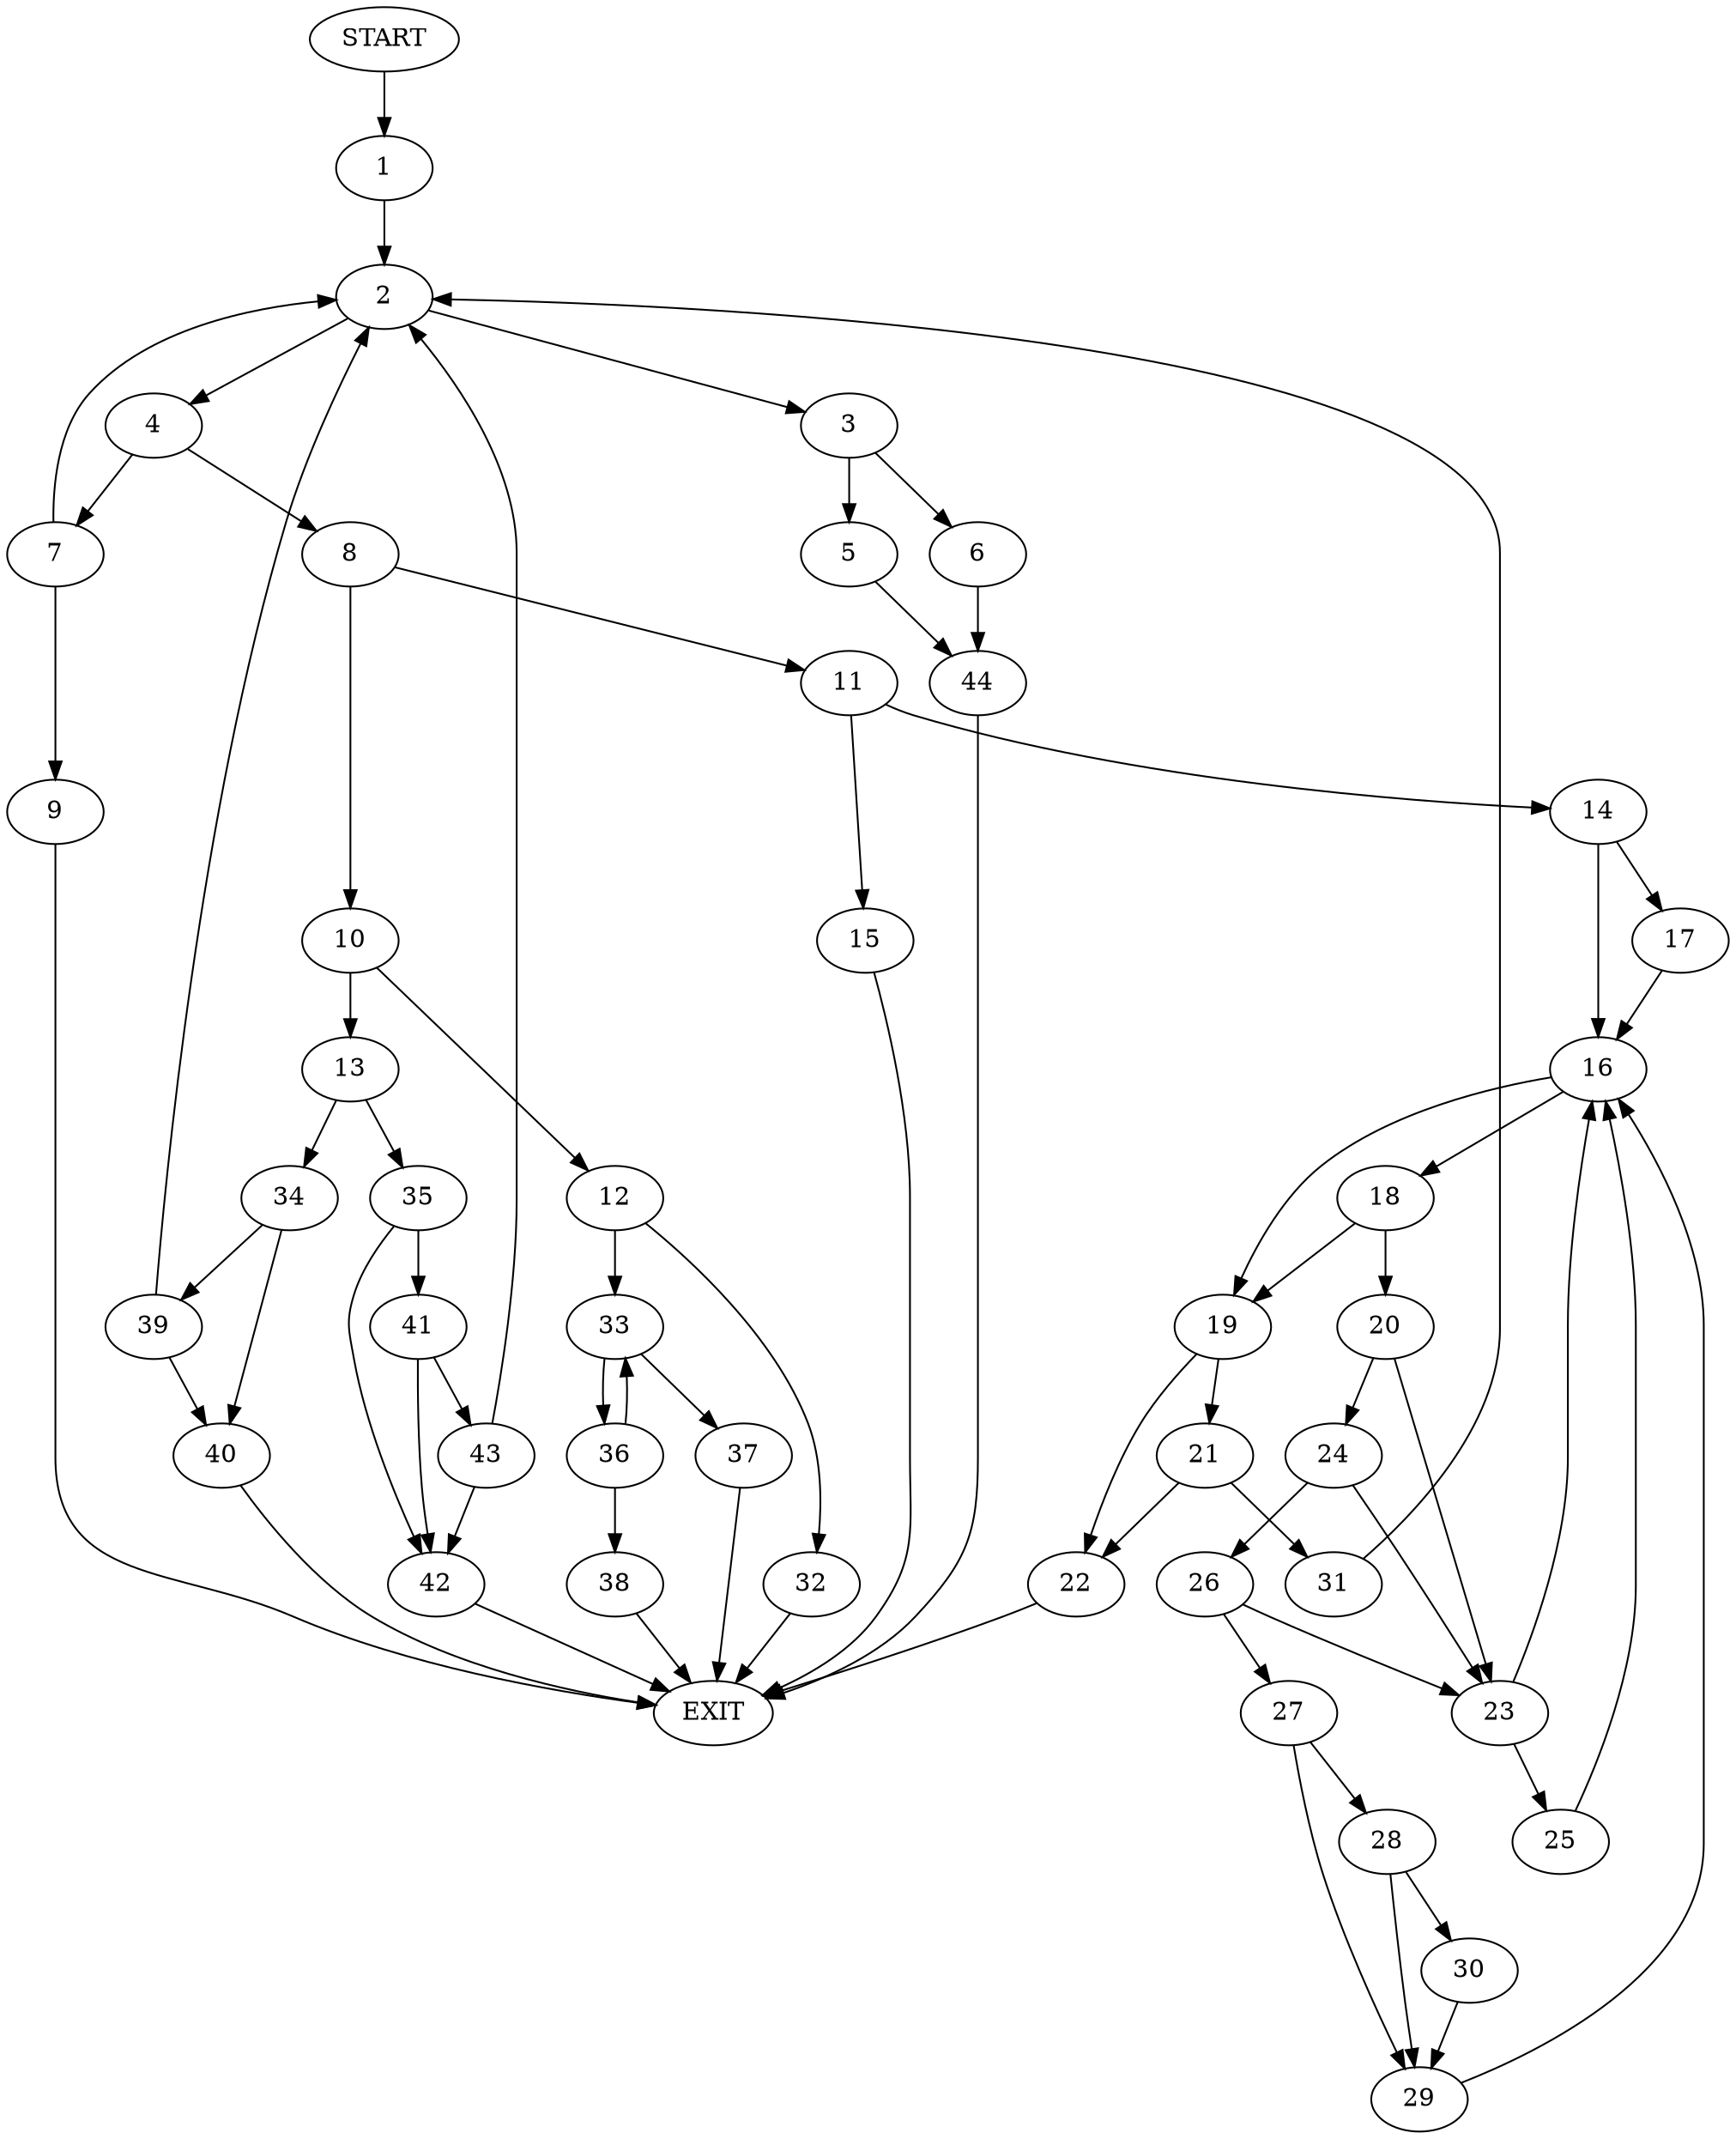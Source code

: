 digraph {
0 [label="START"]
45 [label="EXIT"]
0 -> 1
1 -> 2
2 -> 3
2 -> 4
3 -> 5
3 -> 6
4 -> 7
4 -> 8
7 -> 2
7 -> 9
8 -> 10
8 -> 11
9 -> 45
10 -> 12
10 -> 13
11 -> 14
11 -> 15
14 -> 16
14 -> 17
15 -> 45
17 -> 16
16 -> 18
16 -> 19
18 -> 20
18 -> 19
19 -> 21
19 -> 22
20 -> 23
20 -> 24
23 -> 16
23 -> 25
24 -> 23
24 -> 26
26 -> 23
26 -> 27
27 -> 28
27 -> 29
28 -> 30
28 -> 29
29 -> 16
30 -> 29
25 -> 16
21 -> 22
21 -> 31
22 -> 45
31 -> 2
12 -> 32
12 -> 33
13 -> 34
13 -> 35
32 -> 45
33 -> 36
33 -> 37
36 -> 38
36 -> 33
37 -> 45
38 -> 45
34 -> 39
34 -> 40
35 -> 41
35 -> 42
41 -> 43
41 -> 42
42 -> 45
43 -> 2
43 -> 42
39 -> 2
39 -> 40
40 -> 45
6 -> 44
5 -> 44
44 -> 45
}
